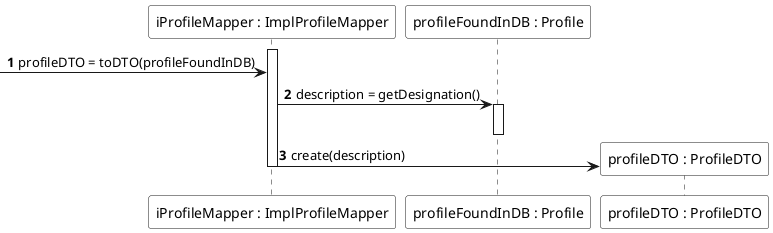 @startuml

autonumber

participant  "iProfileMapper : ImplProfileMapper" #FFFFFF
activate "iProfileMapper : ImplProfileMapper"
participant  "profileFoundInDB : Profile" #FFFFFF

-> "iProfileMapper : ImplProfileMapper" : profileDTO = toDTO(profileFoundInDB)
"iProfileMapper : ImplProfileMapper" -> "profileFoundInDB : Profile" ++: description = getDesignation()
deactivate

create participant "profileDTO : ProfileDTO" #FFFFFF
"iProfileMapper : ImplProfileMapper" -> "profileDTO : ProfileDTO" : create(description)
deactivate "iProfileMapper : ImplProfileMapper"

@enduml